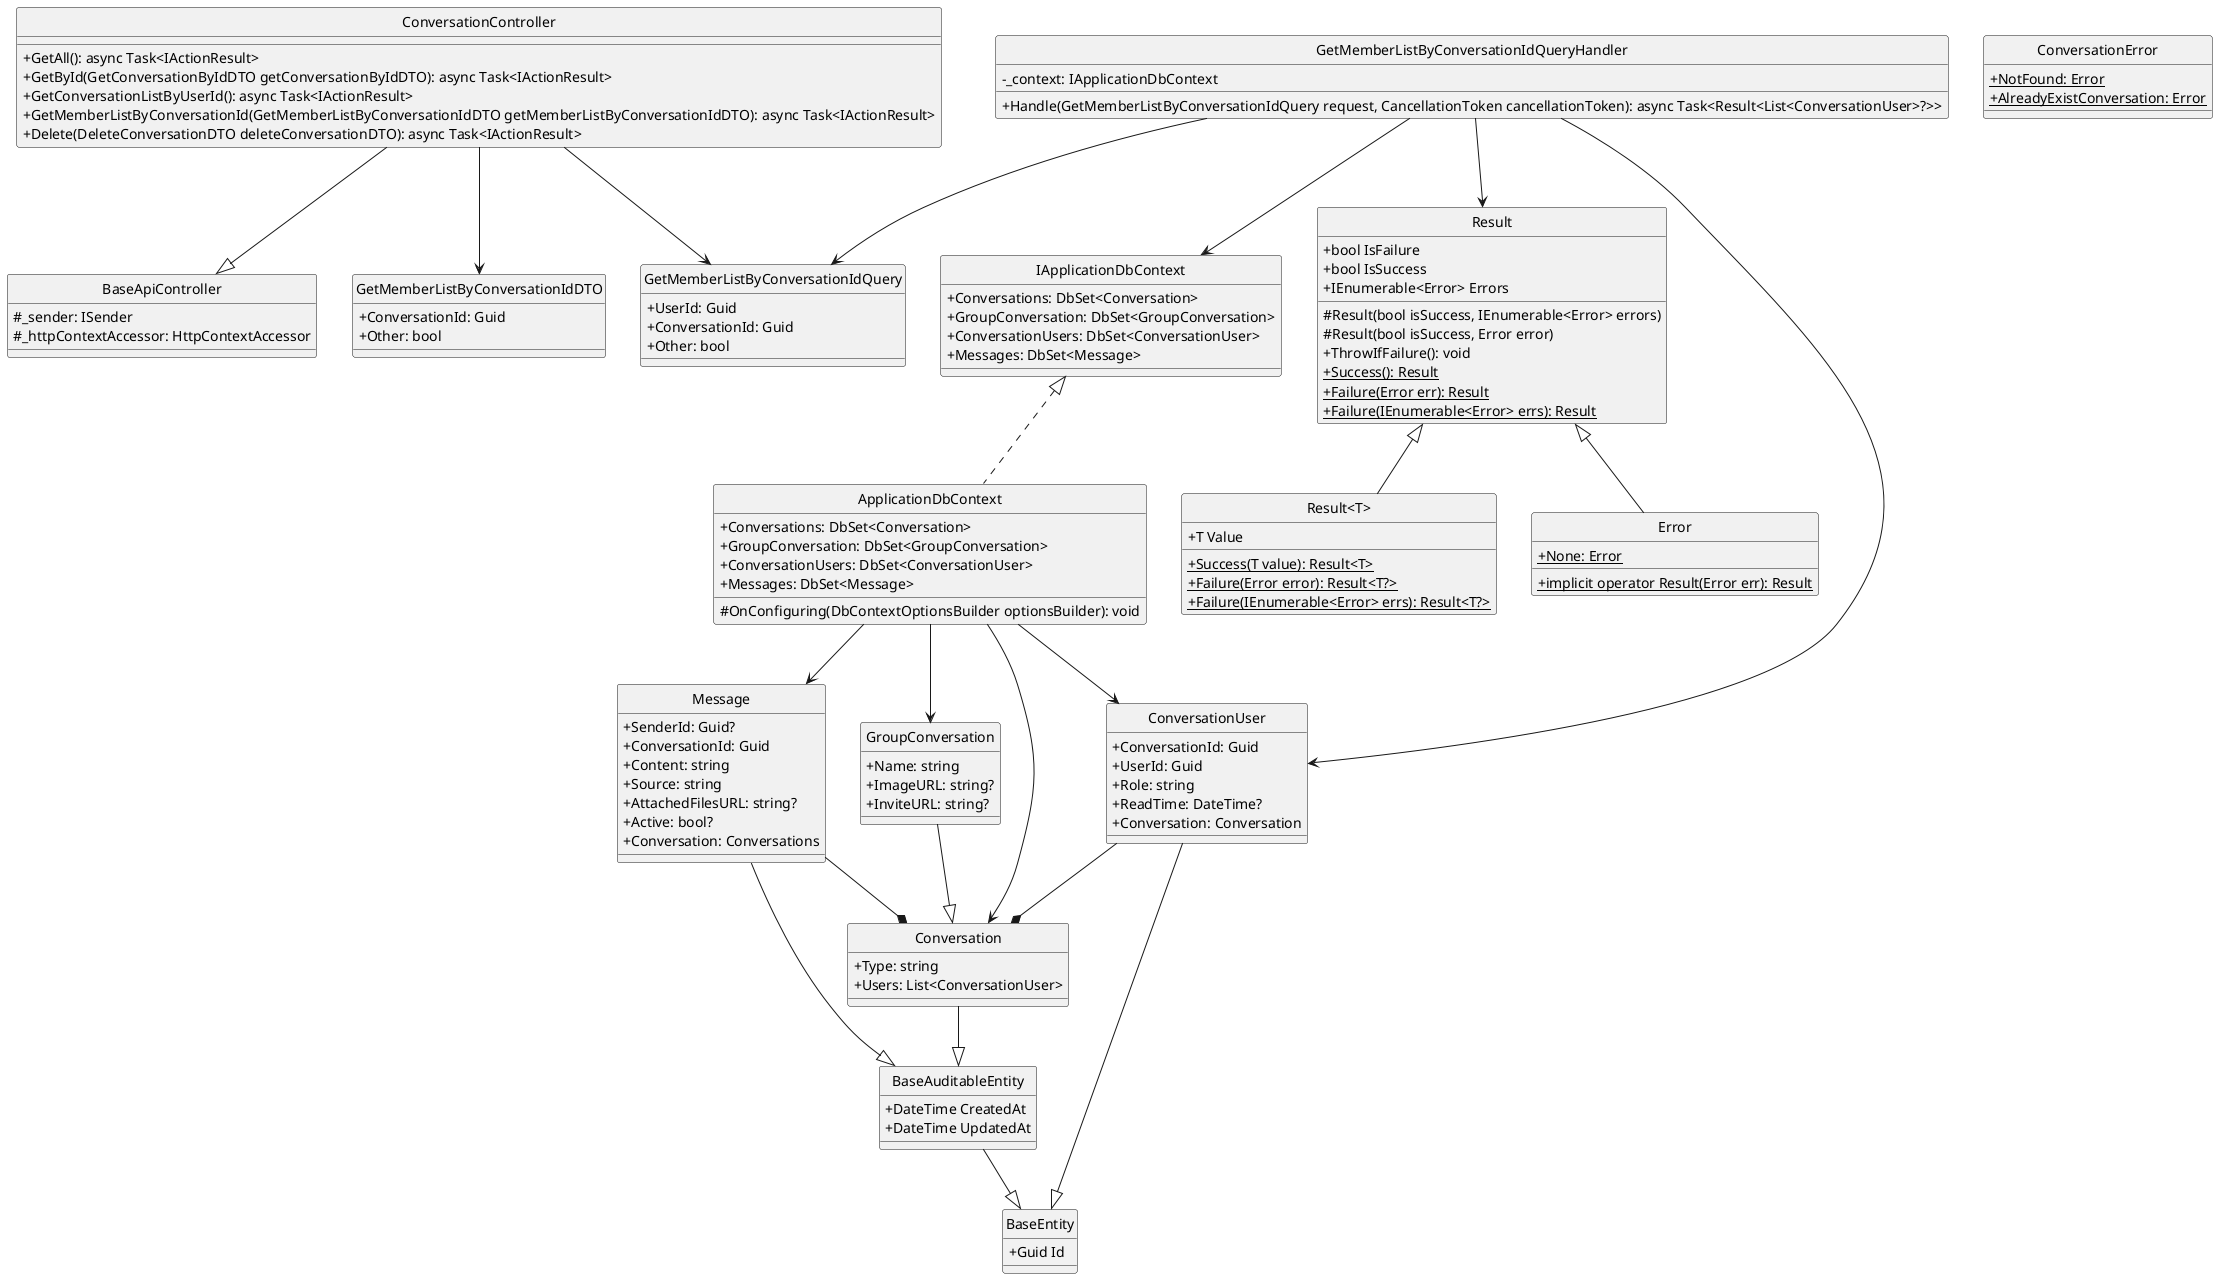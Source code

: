 @startuml 
hide circle
skinparam classAttributeIconSize 0

class BaseApiController {
    #_sender: ISender
    #_httpContextAccessor: HttpContextAccessor
}

class ConversationController {
    +GetAll(): async Task<IActionResult>
    +GetById(GetConversationByIdDTO getConversationByIdDTO): async Task<IActionResult>
    +GetConversationListByUserId(): async Task<IActionResult>
    +GetMemberListByConversationId(GetMemberListByConversationIdDTO getMemberListByConversationIdDTO): async Task<IActionResult>
    +Delete(DeleteConversationDTO deleteConversationDTO): async Task<IActionResult>
}

class GetMemberListByConversationIdQuery{
    +UserId: Guid
    +ConversationId: Guid
    +Other: bool
}

class GetMemberListByConversationIdQueryHandler{
    -_context: IApplicationDbContext
    +Handle(GetMemberListByConversationIdQuery request, CancellationToken cancellationToken): async Task<Result<List<ConversationUser>?>>
}

class IApplicationDbContext {
    +Conversations: DbSet<Conversation>
    +GroupConversation: DbSet<GroupConversation>
    +ConversationUsers: DbSet<ConversationUser>
    +Messages: DbSet<Message>
}

class ApplicationDbContext {
    +Conversations: DbSet<Conversation>
    +GroupConversation: DbSet<GroupConversation>
    +ConversationUsers: DbSet<ConversationUser>
    +Messages: DbSet<Message>
    #OnConfiguring(DbContextOptionsBuilder optionsBuilder): void
}

class Result {
    +bool IsFailure
    +bool IsSuccess
    +IEnumerable<Error> Errors
    #Result(bool isSuccess, IEnumerable<Error> errors)
    #Result(bool isSuccess, Error error)
    +ThrowIfFailure(): void
    {static} +Success(): Result
    {static} +Failure(Error err): Result
    {static} +Failure(IEnumerable<Error> errs): Result
}

class "Result<T>" {
    +T Value
    {static} +Success(T value): Result<T>
    {static} +Failure(Error error): Result<T?>
    {static} +Failure(IEnumerable<Error> errs): Result<T?>
}

class Error {
    {static} +None: Error
    {static} +implicit operator Result(Error err): Result
}

class GetMemberListByConversationIdDTO{
    +ConversationId: Guid
    +Other: bool
}

class ConversationError{
    {static} +NotFound: Error
    {static} +AlreadyExistConversation: Error
}

class BaseEntity {
    +Guid Id
}

class BaseAuditableEntity{
    +DateTime CreatedAt
    +DateTime UpdatedAt
}

class Conversation {
    +Type: string
    +Users: List<ConversationUser>
}

class GroupConversation {
    +Name: string
    +ImageURL: string?
    +InviteURL: string?
}

class ConversationUser {
    +ConversationId: Guid
    +UserId: Guid
    +Role: string
    +ReadTime: DateTime?
    +Conversation: Conversation
}

class Message {
    +SenderId: Guid?
    +ConversationId: Guid
    +Content: string
    +Source: string
    +AttachedFilesURL: string?
    +Active: bool?
    +Conversation: Conversations
}

ConversationController --|> BaseApiController
ConversationController --> GetMemberListByConversationIdQuery

ConversationController --> GetMemberListByConversationIdDTO

GetMemberListByConversationIdQueryHandler --> GetMemberListByConversationIdQuery
GetMemberListByConversationIdQueryHandler --> ConversationUser
GetMemberListByConversationIdQueryHandler --> Result
GetMemberListByConversationIdQueryHandler --> IApplicationDbContext

IApplicationDbContext <|.. ApplicationDbContext
Result <|-- Error
Result <|-- "Result<T>"

ApplicationDbContext --> Conversation
ApplicationDbContext --> GroupConversation
ApplicationDbContext --> ConversationUser
ApplicationDbContext --> Message

Conversation --|> BaseAuditableEntity
GroupConversation --|> Conversation
ConversationUser --|> BaseEntity
ConversationUser --* Conversation
Message --|> BaseAuditableEntity
Message --* Conversation
BaseAuditableEntity --|> BaseEntity
@enduml